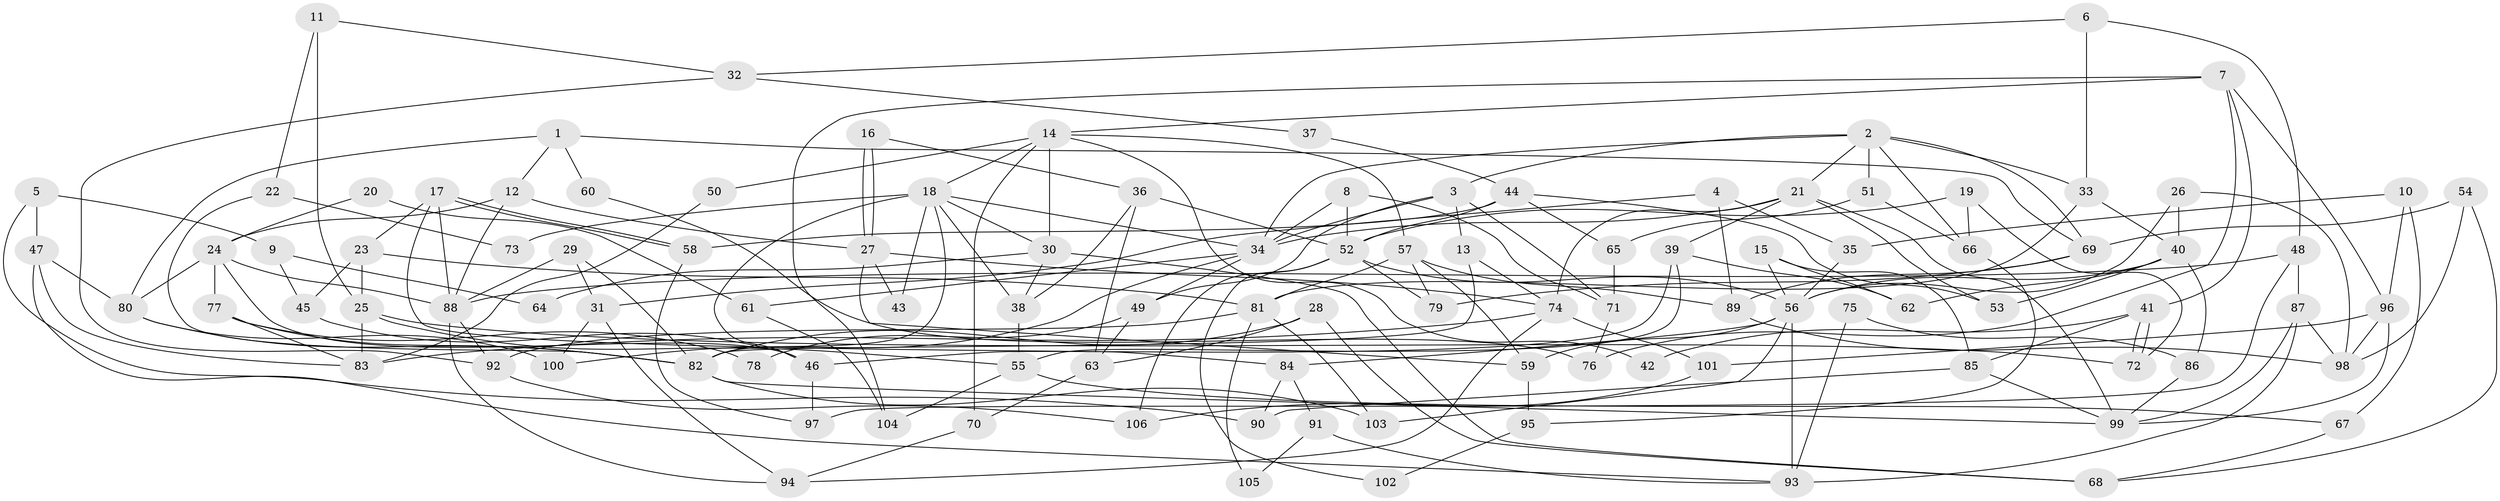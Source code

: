// coarse degree distribution, {11: 0.09375, 8: 0.09375, 6: 0.0625, 5: 0.1875, 9: 0.09375, 12: 0.09375, 7: 0.125, 2: 0.03125, 10: 0.03125, 3: 0.09375, 13: 0.03125, 4: 0.0625}
// Generated by graph-tools (version 1.1) at 2025/51/03/04/25 22:51:21]
// undirected, 106 vertices, 212 edges
graph export_dot {
  node [color=gray90,style=filled];
  1;
  2;
  3;
  4;
  5;
  6;
  7;
  8;
  9;
  10;
  11;
  12;
  13;
  14;
  15;
  16;
  17;
  18;
  19;
  20;
  21;
  22;
  23;
  24;
  25;
  26;
  27;
  28;
  29;
  30;
  31;
  32;
  33;
  34;
  35;
  36;
  37;
  38;
  39;
  40;
  41;
  42;
  43;
  44;
  45;
  46;
  47;
  48;
  49;
  50;
  51;
  52;
  53;
  54;
  55;
  56;
  57;
  58;
  59;
  60;
  61;
  62;
  63;
  64;
  65;
  66;
  67;
  68;
  69;
  70;
  71;
  72;
  73;
  74;
  75;
  76;
  77;
  78;
  79;
  80;
  81;
  82;
  83;
  84;
  85;
  86;
  87;
  88;
  89;
  90;
  91;
  92;
  93;
  94;
  95;
  96;
  97;
  98;
  99;
  100;
  101;
  102;
  103;
  104;
  105;
  106;
  1 -- 80;
  1 -- 69;
  1 -- 12;
  1 -- 60;
  2 -- 34;
  2 -- 66;
  2 -- 3;
  2 -- 21;
  2 -- 33;
  2 -- 51;
  2 -- 69;
  3 -- 34;
  3 -- 13;
  3 -- 49;
  3 -- 71;
  4 -- 31;
  4 -- 89;
  4 -- 35;
  5 -- 90;
  5 -- 47;
  5 -- 9;
  6 -- 33;
  6 -- 48;
  6 -- 32;
  7 -- 96;
  7 -- 14;
  7 -- 41;
  7 -- 76;
  7 -- 104;
  8 -- 34;
  8 -- 52;
  8 -- 71;
  9 -- 45;
  9 -- 64;
  10 -- 35;
  10 -- 67;
  10 -- 96;
  11 -- 25;
  11 -- 32;
  11 -- 22;
  12 -- 24;
  12 -- 27;
  12 -- 88;
  13 -- 74;
  13 -- 82;
  14 -- 18;
  14 -- 57;
  14 -- 30;
  14 -- 42;
  14 -- 50;
  14 -- 70;
  15 -- 56;
  15 -- 85;
  15 -- 62;
  16 -- 36;
  16 -- 27;
  16 -- 27;
  17 -- 88;
  17 -- 58;
  17 -- 58;
  17 -- 23;
  17 -- 84;
  18 -- 46;
  18 -- 34;
  18 -- 30;
  18 -- 38;
  18 -- 43;
  18 -- 73;
  18 -- 82;
  19 -- 52;
  19 -- 72;
  19 -- 66;
  20 -- 61;
  20 -- 24;
  21 -- 74;
  21 -- 34;
  21 -- 39;
  21 -- 53;
  21 -- 99;
  22 -- 82;
  22 -- 73;
  23 -- 81;
  23 -- 25;
  23 -- 45;
  24 -- 77;
  24 -- 88;
  24 -- 46;
  24 -- 80;
  25 -- 83;
  25 -- 55;
  25 -- 72;
  26 -- 98;
  26 -- 56;
  26 -- 40;
  27 -- 43;
  27 -- 59;
  27 -- 74;
  28 -- 82;
  28 -- 63;
  28 -- 68;
  29 -- 88;
  29 -- 82;
  29 -- 31;
  30 -- 38;
  30 -- 64;
  30 -- 68;
  31 -- 100;
  31 -- 94;
  32 -- 92;
  32 -- 37;
  33 -- 40;
  33 -- 81;
  34 -- 49;
  34 -- 61;
  34 -- 100;
  35 -- 56;
  36 -- 38;
  36 -- 52;
  36 -- 63;
  37 -- 44;
  38 -- 55;
  39 -- 55;
  39 -- 46;
  39 -- 62;
  40 -- 62;
  40 -- 53;
  40 -- 56;
  40 -- 86;
  41 -- 72;
  41 -- 72;
  41 -- 42;
  41 -- 85;
  44 -- 53;
  44 -- 52;
  44 -- 58;
  44 -- 65;
  45 -- 46;
  46 -- 97;
  47 -- 80;
  47 -- 93;
  47 -- 83;
  48 -- 97;
  48 -- 87;
  48 -- 88;
  49 -- 63;
  49 -- 78;
  50 -- 83;
  51 -- 65;
  51 -- 66;
  52 -- 106;
  52 -- 56;
  52 -- 79;
  52 -- 102;
  54 -- 98;
  54 -- 68;
  54 -- 69;
  55 -- 67;
  55 -- 104;
  56 -- 103;
  56 -- 59;
  56 -- 84;
  56 -- 93;
  57 -- 59;
  57 -- 79;
  57 -- 81;
  57 -- 89;
  58 -- 97;
  59 -- 95;
  60 -- 76;
  61 -- 104;
  63 -- 70;
  65 -- 71;
  66 -- 95;
  67 -- 68;
  69 -- 79;
  69 -- 89;
  70 -- 94;
  71 -- 76;
  74 -- 94;
  74 -- 83;
  74 -- 101;
  75 -- 93;
  75 -- 86;
  77 -- 82;
  77 -- 83;
  77 -- 78;
  80 -- 82;
  80 -- 100;
  81 -- 92;
  81 -- 103;
  81 -- 105;
  82 -- 99;
  82 -- 103;
  84 -- 90;
  84 -- 91;
  85 -- 99;
  85 -- 90;
  86 -- 99;
  87 -- 98;
  87 -- 99;
  87 -- 93;
  88 -- 92;
  88 -- 94;
  89 -- 98;
  91 -- 93;
  91 -- 105;
  92 -- 106;
  95 -- 102;
  96 -- 99;
  96 -- 98;
  96 -- 101;
  101 -- 106;
}
